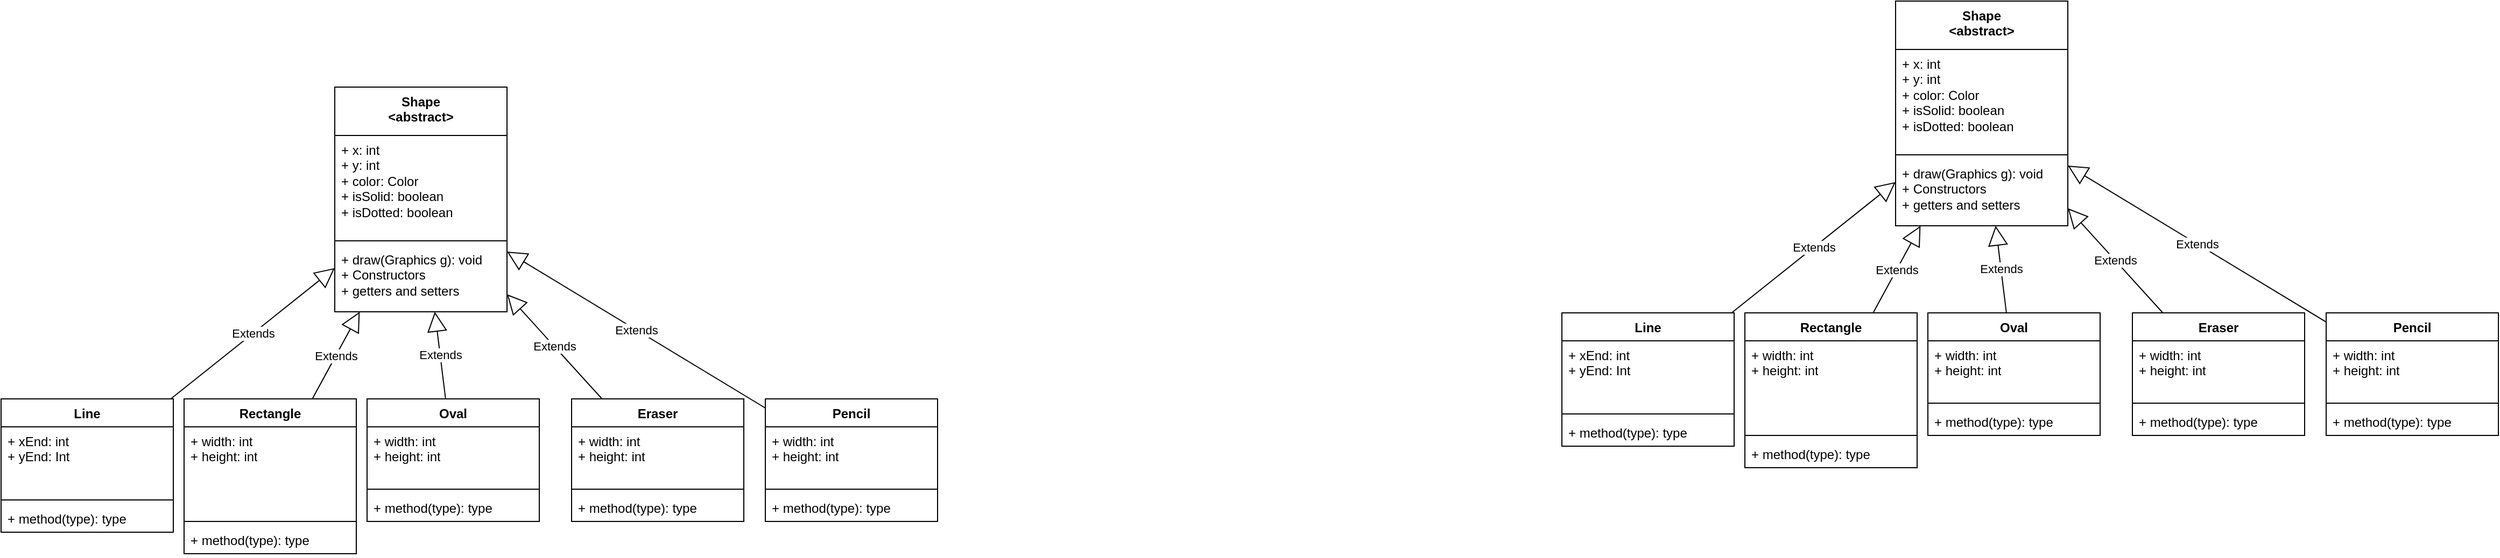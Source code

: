 <mxfile version="25.0.2">
  <diagram name="Page-1" id="f0McWEutIcfTC0DnxFDM">
    <mxGraphModel dx="2933" dy="1398" grid="1" gridSize="10" guides="1" tooltips="1" connect="1" arrows="1" fold="1" page="1" pageScale="1" pageWidth="600" pageHeight="400" math="0" shadow="0">
      <root>
        <mxCell id="0" />
        <mxCell id="1" parent="0" />
        <mxCell id="Ogf62mbJJq2IxBiwx_k2-1" value="Shape&lt;div&gt;&amp;lt;abstract&amp;gt;&lt;/div&gt;" style="swimlane;fontStyle=1;align=center;verticalAlign=top;childLayout=stackLayout;horizontal=1;startSize=45;horizontalStack=0;resizeParent=1;resizeParentMax=0;resizeLast=0;collapsible=1;marginBottom=0;whiteSpace=wrap;html=1;" vertex="1" parent="1">
          <mxGeometry x="260" y="110" width="160" height="209" as="geometry" />
        </mxCell>
        <mxCell id="Ogf62mbJJq2IxBiwx_k2-2" value="+ x: int&lt;div&gt;+ y: int&lt;/div&gt;&lt;div&gt;+ color: Color&lt;/div&gt;&lt;div&gt;+ isSolid: boolean&lt;/div&gt;&lt;div&gt;+ isDotted: boolean&lt;/div&gt;" style="text;strokeColor=none;fillColor=none;align=left;verticalAlign=top;spacingLeft=4;spacingRight=4;overflow=hidden;rotatable=0;points=[[0,0.5],[1,0.5]];portConstraint=eastwest;whiteSpace=wrap;html=1;" vertex="1" parent="Ogf62mbJJq2IxBiwx_k2-1">
          <mxGeometry y="45" width="160" height="94" as="geometry" />
        </mxCell>
        <mxCell id="Ogf62mbJJq2IxBiwx_k2-3" value="" style="line;strokeWidth=1;fillColor=none;align=left;verticalAlign=middle;spacingTop=-1;spacingLeft=3;spacingRight=3;rotatable=0;labelPosition=right;points=[];portConstraint=eastwest;strokeColor=inherit;" vertex="1" parent="Ogf62mbJJq2IxBiwx_k2-1">
          <mxGeometry y="139" width="160" height="8" as="geometry" />
        </mxCell>
        <mxCell id="Ogf62mbJJq2IxBiwx_k2-4" value="+ draw(Graphics g): void&lt;div&gt;+ Constructors&lt;/div&gt;&lt;div&gt;+ getters and setters&lt;/div&gt;" style="text;strokeColor=none;fillColor=none;align=left;verticalAlign=top;spacingLeft=4;spacingRight=4;overflow=hidden;rotatable=0;points=[[0,0.5],[1,0.5]];portConstraint=eastwest;whiteSpace=wrap;html=1;" vertex="1" parent="Ogf62mbJJq2IxBiwx_k2-1">
          <mxGeometry y="147" width="160" height="62" as="geometry" />
        </mxCell>
        <mxCell id="Ogf62mbJJq2IxBiwx_k2-5" value="Line" style="swimlane;fontStyle=1;align=center;verticalAlign=top;childLayout=stackLayout;horizontal=1;startSize=26;horizontalStack=0;resizeParent=1;resizeParentMax=0;resizeLast=0;collapsible=1;marginBottom=0;whiteSpace=wrap;html=1;" vertex="1" parent="1">
          <mxGeometry x="-50" y="400" width="160" height="124" as="geometry" />
        </mxCell>
        <mxCell id="Ogf62mbJJq2IxBiwx_k2-6" value="+ xEnd: int&lt;div&gt;+ yEnd: Int&lt;/div&gt;" style="text;strokeColor=none;fillColor=none;align=left;verticalAlign=top;spacingLeft=4;spacingRight=4;overflow=hidden;rotatable=0;points=[[0,0.5],[1,0.5]];portConstraint=eastwest;whiteSpace=wrap;html=1;" vertex="1" parent="Ogf62mbJJq2IxBiwx_k2-5">
          <mxGeometry y="26" width="160" height="64" as="geometry" />
        </mxCell>
        <mxCell id="Ogf62mbJJq2IxBiwx_k2-7" value="" style="line;strokeWidth=1;fillColor=none;align=left;verticalAlign=middle;spacingTop=-1;spacingLeft=3;spacingRight=3;rotatable=0;labelPosition=right;points=[];portConstraint=eastwest;strokeColor=inherit;" vertex="1" parent="Ogf62mbJJq2IxBiwx_k2-5">
          <mxGeometry y="90" width="160" height="8" as="geometry" />
        </mxCell>
        <mxCell id="Ogf62mbJJq2IxBiwx_k2-8" value="+ method(type): type" style="text;strokeColor=none;fillColor=none;align=left;verticalAlign=top;spacingLeft=4;spacingRight=4;overflow=hidden;rotatable=0;points=[[0,0.5],[1,0.5]];portConstraint=eastwest;whiteSpace=wrap;html=1;" vertex="1" parent="Ogf62mbJJq2IxBiwx_k2-5">
          <mxGeometry y="98" width="160" height="26" as="geometry" />
        </mxCell>
        <mxCell id="Ogf62mbJJq2IxBiwx_k2-9" value="Rectangle" style="swimlane;fontStyle=1;align=center;verticalAlign=top;childLayout=stackLayout;horizontal=1;startSize=26;horizontalStack=0;resizeParent=1;resizeParentMax=0;resizeLast=0;collapsible=1;marginBottom=0;whiteSpace=wrap;html=1;" vertex="1" parent="1">
          <mxGeometry x="120" y="400" width="160" height="144" as="geometry" />
        </mxCell>
        <mxCell id="Ogf62mbJJq2IxBiwx_k2-10" value="+ width: int&lt;div&gt;+ height: int&lt;/div&gt;" style="text;strokeColor=none;fillColor=none;align=left;verticalAlign=top;spacingLeft=4;spacingRight=4;overflow=hidden;rotatable=0;points=[[0,0.5],[1,0.5]];portConstraint=eastwest;whiteSpace=wrap;html=1;" vertex="1" parent="Ogf62mbJJq2IxBiwx_k2-9">
          <mxGeometry y="26" width="160" height="84" as="geometry" />
        </mxCell>
        <mxCell id="Ogf62mbJJq2IxBiwx_k2-11" value="" style="line;strokeWidth=1;fillColor=none;align=left;verticalAlign=middle;spacingTop=-1;spacingLeft=3;spacingRight=3;rotatable=0;labelPosition=right;points=[];portConstraint=eastwest;strokeColor=inherit;" vertex="1" parent="Ogf62mbJJq2IxBiwx_k2-9">
          <mxGeometry y="110" width="160" height="8" as="geometry" />
        </mxCell>
        <mxCell id="Ogf62mbJJq2IxBiwx_k2-12" value="+ method(type): type" style="text;strokeColor=none;fillColor=none;align=left;verticalAlign=top;spacingLeft=4;spacingRight=4;overflow=hidden;rotatable=0;points=[[0,0.5],[1,0.5]];portConstraint=eastwest;whiteSpace=wrap;html=1;" vertex="1" parent="Ogf62mbJJq2IxBiwx_k2-9">
          <mxGeometry y="118" width="160" height="26" as="geometry" />
        </mxCell>
        <mxCell id="Ogf62mbJJq2IxBiwx_k2-13" value="Oval" style="swimlane;fontStyle=1;align=center;verticalAlign=top;childLayout=stackLayout;horizontal=1;startSize=26;horizontalStack=0;resizeParent=1;resizeParentMax=0;resizeLast=0;collapsible=1;marginBottom=0;whiteSpace=wrap;html=1;" vertex="1" parent="1">
          <mxGeometry x="290" y="400" width="160" height="114" as="geometry" />
        </mxCell>
        <mxCell id="Ogf62mbJJq2IxBiwx_k2-14" value="+ width: int&lt;div&gt;+ height: int&lt;/div&gt;" style="text;strokeColor=none;fillColor=none;align=left;verticalAlign=top;spacingLeft=4;spacingRight=4;overflow=hidden;rotatable=0;points=[[0,0.5],[1,0.5]];portConstraint=eastwest;whiteSpace=wrap;html=1;" vertex="1" parent="Ogf62mbJJq2IxBiwx_k2-13">
          <mxGeometry y="26" width="160" height="54" as="geometry" />
        </mxCell>
        <mxCell id="Ogf62mbJJq2IxBiwx_k2-15" value="" style="line;strokeWidth=1;fillColor=none;align=left;verticalAlign=middle;spacingTop=-1;spacingLeft=3;spacingRight=3;rotatable=0;labelPosition=right;points=[];portConstraint=eastwest;strokeColor=inherit;" vertex="1" parent="Ogf62mbJJq2IxBiwx_k2-13">
          <mxGeometry y="80" width="160" height="8" as="geometry" />
        </mxCell>
        <mxCell id="Ogf62mbJJq2IxBiwx_k2-16" value="+ method(type): type" style="text;strokeColor=none;fillColor=none;align=left;verticalAlign=top;spacingLeft=4;spacingRight=4;overflow=hidden;rotatable=0;points=[[0,0.5],[1,0.5]];portConstraint=eastwest;whiteSpace=wrap;html=1;" vertex="1" parent="Ogf62mbJJq2IxBiwx_k2-13">
          <mxGeometry y="88" width="160" height="26" as="geometry" />
        </mxCell>
        <mxCell id="Ogf62mbJJq2IxBiwx_k2-17" value="Eraser" style="swimlane;fontStyle=1;align=center;verticalAlign=top;childLayout=stackLayout;horizontal=1;startSize=26;horizontalStack=0;resizeParent=1;resizeParentMax=0;resizeLast=0;collapsible=1;marginBottom=0;whiteSpace=wrap;html=1;" vertex="1" parent="1">
          <mxGeometry x="480" y="400" width="160" height="114" as="geometry" />
        </mxCell>
        <mxCell id="Ogf62mbJJq2IxBiwx_k2-18" value="+ width: int&lt;div&gt;+ height: int&lt;/div&gt;" style="text;strokeColor=none;fillColor=none;align=left;verticalAlign=top;spacingLeft=4;spacingRight=4;overflow=hidden;rotatable=0;points=[[0,0.5],[1,0.5]];portConstraint=eastwest;whiteSpace=wrap;html=1;" vertex="1" parent="Ogf62mbJJq2IxBiwx_k2-17">
          <mxGeometry y="26" width="160" height="54" as="geometry" />
        </mxCell>
        <mxCell id="Ogf62mbJJq2IxBiwx_k2-19" value="" style="line;strokeWidth=1;fillColor=none;align=left;verticalAlign=middle;spacingTop=-1;spacingLeft=3;spacingRight=3;rotatable=0;labelPosition=right;points=[];portConstraint=eastwest;strokeColor=inherit;" vertex="1" parent="Ogf62mbJJq2IxBiwx_k2-17">
          <mxGeometry y="80" width="160" height="8" as="geometry" />
        </mxCell>
        <mxCell id="Ogf62mbJJq2IxBiwx_k2-20" value="+ method(type): type" style="text;strokeColor=none;fillColor=none;align=left;verticalAlign=top;spacingLeft=4;spacingRight=4;overflow=hidden;rotatable=0;points=[[0,0.5],[1,0.5]];portConstraint=eastwest;whiteSpace=wrap;html=1;" vertex="1" parent="Ogf62mbJJq2IxBiwx_k2-17">
          <mxGeometry y="88" width="160" height="26" as="geometry" />
        </mxCell>
        <mxCell id="Ogf62mbJJq2IxBiwx_k2-21" value="Pencil" style="swimlane;fontStyle=1;align=center;verticalAlign=top;childLayout=stackLayout;horizontal=1;startSize=26;horizontalStack=0;resizeParent=1;resizeParentMax=0;resizeLast=0;collapsible=1;marginBottom=0;whiteSpace=wrap;html=1;" vertex="1" parent="1">
          <mxGeometry x="660" y="400" width="160" height="114" as="geometry" />
        </mxCell>
        <mxCell id="Ogf62mbJJq2IxBiwx_k2-22" value="+ width: int&lt;div&gt;+ height: int&lt;/div&gt;" style="text;strokeColor=none;fillColor=none;align=left;verticalAlign=top;spacingLeft=4;spacingRight=4;overflow=hidden;rotatable=0;points=[[0,0.5],[1,0.5]];portConstraint=eastwest;whiteSpace=wrap;html=1;" vertex="1" parent="Ogf62mbJJq2IxBiwx_k2-21">
          <mxGeometry y="26" width="160" height="54" as="geometry" />
        </mxCell>
        <mxCell id="Ogf62mbJJq2IxBiwx_k2-23" value="" style="line;strokeWidth=1;fillColor=none;align=left;verticalAlign=middle;spacingTop=-1;spacingLeft=3;spacingRight=3;rotatable=0;labelPosition=right;points=[];portConstraint=eastwest;strokeColor=inherit;" vertex="1" parent="Ogf62mbJJq2IxBiwx_k2-21">
          <mxGeometry y="80" width="160" height="8" as="geometry" />
        </mxCell>
        <mxCell id="Ogf62mbJJq2IxBiwx_k2-24" value="+ method(type): type" style="text;strokeColor=none;fillColor=none;align=left;verticalAlign=top;spacingLeft=4;spacingRight=4;overflow=hidden;rotatable=0;points=[[0,0.5],[1,0.5]];portConstraint=eastwest;whiteSpace=wrap;html=1;" vertex="1" parent="Ogf62mbJJq2IxBiwx_k2-21">
          <mxGeometry y="88" width="160" height="26" as="geometry" />
        </mxCell>
        <mxCell id="Ogf62mbJJq2IxBiwx_k2-25" value="Extends" style="endArrow=block;endSize=16;endFill=0;html=1;rounded=0;" edge="1" parent="1" source="Ogf62mbJJq2IxBiwx_k2-5" target="Ogf62mbJJq2IxBiwx_k2-1">
          <mxGeometry width="160" relative="1" as="geometry">
            <mxPoint x="100" y="330" as="sourcePoint" />
            <mxPoint x="260" y="330" as="targetPoint" />
          </mxGeometry>
        </mxCell>
        <mxCell id="Ogf62mbJJq2IxBiwx_k2-26" value="Extends" style="endArrow=block;endSize=16;endFill=0;html=1;rounded=0;" edge="1" parent="1" source="Ogf62mbJJq2IxBiwx_k2-9" target="Ogf62mbJJq2IxBiwx_k2-1">
          <mxGeometry width="160" relative="1" as="geometry">
            <mxPoint x="268" y="410" as="sourcePoint" />
            <mxPoint x="304" y="329" as="targetPoint" />
          </mxGeometry>
        </mxCell>
        <mxCell id="Ogf62mbJJq2IxBiwx_k2-27" value="Extends" style="endArrow=block;endSize=16;endFill=0;html=1;rounded=0;" edge="1" parent="1" source="Ogf62mbJJq2IxBiwx_k2-13" target="Ogf62mbJJq2IxBiwx_k2-1">
          <mxGeometry width="160" relative="1" as="geometry">
            <mxPoint x="393" y="410" as="sourcePoint" />
            <mxPoint x="374" y="329" as="targetPoint" />
          </mxGeometry>
        </mxCell>
        <mxCell id="Ogf62mbJJq2IxBiwx_k2-28" value="Extends" style="endArrow=block;endSize=16;endFill=0;html=1;rounded=0;" edge="1" parent="1" source="Ogf62mbJJq2IxBiwx_k2-17" target="Ogf62mbJJq2IxBiwx_k2-1">
          <mxGeometry width="160" relative="1" as="geometry">
            <mxPoint x="526" y="358" as="sourcePoint" />
            <mxPoint x="430" y="257" as="targetPoint" />
          </mxGeometry>
        </mxCell>
        <mxCell id="Ogf62mbJJq2IxBiwx_k2-29" value="Extends" style="endArrow=block;endSize=16;endFill=0;html=1;rounded=0;" edge="1" parent="1" source="Ogf62mbJJq2IxBiwx_k2-21" target="Ogf62mbJJq2IxBiwx_k2-1">
          <mxGeometry width="160" relative="1" as="geometry">
            <mxPoint x="690" y="421" as="sourcePoint" />
            <mxPoint x="430" y="271" as="targetPoint" />
          </mxGeometry>
        </mxCell>
        <mxCell id="Ogf62mbJJq2IxBiwx_k2-34" value="Shape&lt;div&gt;&amp;lt;abstract&amp;gt;&lt;/div&gt;" style="swimlane;fontStyle=1;align=center;verticalAlign=top;childLayout=stackLayout;horizontal=1;startSize=45;horizontalStack=0;resizeParent=1;resizeParentMax=0;resizeLast=0;collapsible=1;marginBottom=0;whiteSpace=wrap;html=1;" vertex="1" parent="1">
          <mxGeometry x="1710" y="30" width="160" height="209" as="geometry" />
        </mxCell>
        <mxCell id="Ogf62mbJJq2IxBiwx_k2-35" value="+ x: int&lt;div&gt;+ y: int&lt;/div&gt;&lt;div&gt;+ color: Color&lt;/div&gt;&lt;div&gt;+ isSolid: boolean&lt;/div&gt;&lt;div&gt;+ isDotted: boolean&lt;/div&gt;" style="text;strokeColor=none;fillColor=none;align=left;verticalAlign=top;spacingLeft=4;spacingRight=4;overflow=hidden;rotatable=0;points=[[0,0.5],[1,0.5]];portConstraint=eastwest;whiteSpace=wrap;html=1;" vertex="1" parent="Ogf62mbJJq2IxBiwx_k2-34">
          <mxGeometry y="45" width="160" height="94" as="geometry" />
        </mxCell>
        <mxCell id="Ogf62mbJJq2IxBiwx_k2-36" value="" style="line;strokeWidth=1;fillColor=none;align=left;verticalAlign=middle;spacingTop=-1;spacingLeft=3;spacingRight=3;rotatable=0;labelPosition=right;points=[];portConstraint=eastwest;strokeColor=inherit;" vertex="1" parent="Ogf62mbJJq2IxBiwx_k2-34">
          <mxGeometry y="139" width="160" height="8" as="geometry" />
        </mxCell>
        <mxCell id="Ogf62mbJJq2IxBiwx_k2-37" value="+ draw(Graphics g): void&lt;div&gt;+ Constructors&lt;/div&gt;&lt;div&gt;+ getters and setters&lt;/div&gt;" style="text;strokeColor=none;fillColor=none;align=left;verticalAlign=top;spacingLeft=4;spacingRight=4;overflow=hidden;rotatable=0;points=[[0,0.5],[1,0.5]];portConstraint=eastwest;whiteSpace=wrap;html=1;" vertex="1" parent="Ogf62mbJJq2IxBiwx_k2-34">
          <mxGeometry y="147" width="160" height="62" as="geometry" />
        </mxCell>
        <mxCell id="Ogf62mbJJq2IxBiwx_k2-38" value="Line" style="swimlane;fontStyle=1;align=center;verticalAlign=top;childLayout=stackLayout;horizontal=1;startSize=26;horizontalStack=0;resizeParent=1;resizeParentMax=0;resizeLast=0;collapsible=1;marginBottom=0;whiteSpace=wrap;html=1;" vertex="1" parent="1">
          <mxGeometry x="1400" y="320" width="160" height="124" as="geometry" />
        </mxCell>
        <mxCell id="Ogf62mbJJq2IxBiwx_k2-39" value="+ xEnd: int&lt;div&gt;+ yEnd: Int&lt;/div&gt;" style="text;strokeColor=none;fillColor=none;align=left;verticalAlign=top;spacingLeft=4;spacingRight=4;overflow=hidden;rotatable=0;points=[[0,0.5],[1,0.5]];portConstraint=eastwest;whiteSpace=wrap;html=1;" vertex="1" parent="Ogf62mbJJq2IxBiwx_k2-38">
          <mxGeometry y="26" width="160" height="64" as="geometry" />
        </mxCell>
        <mxCell id="Ogf62mbJJq2IxBiwx_k2-40" value="" style="line;strokeWidth=1;fillColor=none;align=left;verticalAlign=middle;spacingTop=-1;spacingLeft=3;spacingRight=3;rotatable=0;labelPosition=right;points=[];portConstraint=eastwest;strokeColor=inherit;" vertex="1" parent="Ogf62mbJJq2IxBiwx_k2-38">
          <mxGeometry y="90" width="160" height="8" as="geometry" />
        </mxCell>
        <mxCell id="Ogf62mbJJq2IxBiwx_k2-41" value="+ method(type): type" style="text;strokeColor=none;fillColor=none;align=left;verticalAlign=top;spacingLeft=4;spacingRight=4;overflow=hidden;rotatable=0;points=[[0,0.5],[1,0.5]];portConstraint=eastwest;whiteSpace=wrap;html=1;" vertex="1" parent="Ogf62mbJJq2IxBiwx_k2-38">
          <mxGeometry y="98" width="160" height="26" as="geometry" />
        </mxCell>
        <mxCell id="Ogf62mbJJq2IxBiwx_k2-42" value="Rectangle" style="swimlane;fontStyle=1;align=center;verticalAlign=top;childLayout=stackLayout;horizontal=1;startSize=26;horizontalStack=0;resizeParent=1;resizeParentMax=0;resizeLast=0;collapsible=1;marginBottom=0;whiteSpace=wrap;html=1;" vertex="1" parent="1">
          <mxGeometry x="1570" y="320" width="160" height="144" as="geometry" />
        </mxCell>
        <mxCell id="Ogf62mbJJq2IxBiwx_k2-43" value="+ width: int&lt;div&gt;+ height: int&lt;/div&gt;" style="text;strokeColor=none;fillColor=none;align=left;verticalAlign=top;spacingLeft=4;spacingRight=4;overflow=hidden;rotatable=0;points=[[0,0.5],[1,0.5]];portConstraint=eastwest;whiteSpace=wrap;html=1;" vertex="1" parent="Ogf62mbJJq2IxBiwx_k2-42">
          <mxGeometry y="26" width="160" height="84" as="geometry" />
        </mxCell>
        <mxCell id="Ogf62mbJJq2IxBiwx_k2-44" value="" style="line;strokeWidth=1;fillColor=none;align=left;verticalAlign=middle;spacingTop=-1;spacingLeft=3;spacingRight=3;rotatable=0;labelPosition=right;points=[];portConstraint=eastwest;strokeColor=inherit;" vertex="1" parent="Ogf62mbJJq2IxBiwx_k2-42">
          <mxGeometry y="110" width="160" height="8" as="geometry" />
        </mxCell>
        <mxCell id="Ogf62mbJJq2IxBiwx_k2-45" value="+ method(type): type" style="text;strokeColor=none;fillColor=none;align=left;verticalAlign=top;spacingLeft=4;spacingRight=4;overflow=hidden;rotatable=0;points=[[0,0.5],[1,0.5]];portConstraint=eastwest;whiteSpace=wrap;html=1;" vertex="1" parent="Ogf62mbJJq2IxBiwx_k2-42">
          <mxGeometry y="118" width="160" height="26" as="geometry" />
        </mxCell>
        <mxCell id="Ogf62mbJJq2IxBiwx_k2-46" value="Oval" style="swimlane;fontStyle=1;align=center;verticalAlign=top;childLayout=stackLayout;horizontal=1;startSize=26;horizontalStack=0;resizeParent=1;resizeParentMax=0;resizeLast=0;collapsible=1;marginBottom=0;whiteSpace=wrap;html=1;" vertex="1" parent="1">
          <mxGeometry x="1740" y="320" width="160" height="114" as="geometry" />
        </mxCell>
        <mxCell id="Ogf62mbJJq2IxBiwx_k2-47" value="+ width: int&lt;div&gt;+ height: int&lt;/div&gt;" style="text;strokeColor=none;fillColor=none;align=left;verticalAlign=top;spacingLeft=4;spacingRight=4;overflow=hidden;rotatable=0;points=[[0,0.5],[1,0.5]];portConstraint=eastwest;whiteSpace=wrap;html=1;" vertex="1" parent="Ogf62mbJJq2IxBiwx_k2-46">
          <mxGeometry y="26" width="160" height="54" as="geometry" />
        </mxCell>
        <mxCell id="Ogf62mbJJq2IxBiwx_k2-48" value="" style="line;strokeWidth=1;fillColor=none;align=left;verticalAlign=middle;spacingTop=-1;spacingLeft=3;spacingRight=3;rotatable=0;labelPosition=right;points=[];portConstraint=eastwest;strokeColor=inherit;" vertex="1" parent="Ogf62mbJJq2IxBiwx_k2-46">
          <mxGeometry y="80" width="160" height="8" as="geometry" />
        </mxCell>
        <mxCell id="Ogf62mbJJq2IxBiwx_k2-49" value="+ method(type): type" style="text;strokeColor=none;fillColor=none;align=left;verticalAlign=top;spacingLeft=4;spacingRight=4;overflow=hidden;rotatable=0;points=[[0,0.5],[1,0.5]];portConstraint=eastwest;whiteSpace=wrap;html=1;" vertex="1" parent="Ogf62mbJJq2IxBiwx_k2-46">
          <mxGeometry y="88" width="160" height="26" as="geometry" />
        </mxCell>
        <mxCell id="Ogf62mbJJq2IxBiwx_k2-50" value="Eraser" style="swimlane;fontStyle=1;align=center;verticalAlign=top;childLayout=stackLayout;horizontal=1;startSize=26;horizontalStack=0;resizeParent=1;resizeParentMax=0;resizeLast=0;collapsible=1;marginBottom=0;whiteSpace=wrap;html=1;" vertex="1" parent="1">
          <mxGeometry x="1930" y="320" width="160" height="114" as="geometry" />
        </mxCell>
        <mxCell id="Ogf62mbJJq2IxBiwx_k2-51" value="+ width: int&lt;div&gt;+ height: int&lt;/div&gt;" style="text;strokeColor=none;fillColor=none;align=left;verticalAlign=top;spacingLeft=4;spacingRight=4;overflow=hidden;rotatable=0;points=[[0,0.5],[1,0.5]];portConstraint=eastwest;whiteSpace=wrap;html=1;" vertex="1" parent="Ogf62mbJJq2IxBiwx_k2-50">
          <mxGeometry y="26" width="160" height="54" as="geometry" />
        </mxCell>
        <mxCell id="Ogf62mbJJq2IxBiwx_k2-52" value="" style="line;strokeWidth=1;fillColor=none;align=left;verticalAlign=middle;spacingTop=-1;spacingLeft=3;spacingRight=3;rotatable=0;labelPosition=right;points=[];portConstraint=eastwest;strokeColor=inherit;" vertex="1" parent="Ogf62mbJJq2IxBiwx_k2-50">
          <mxGeometry y="80" width="160" height="8" as="geometry" />
        </mxCell>
        <mxCell id="Ogf62mbJJq2IxBiwx_k2-53" value="+ method(type): type" style="text;strokeColor=none;fillColor=none;align=left;verticalAlign=top;spacingLeft=4;spacingRight=4;overflow=hidden;rotatable=0;points=[[0,0.5],[1,0.5]];portConstraint=eastwest;whiteSpace=wrap;html=1;" vertex="1" parent="Ogf62mbJJq2IxBiwx_k2-50">
          <mxGeometry y="88" width="160" height="26" as="geometry" />
        </mxCell>
        <mxCell id="Ogf62mbJJq2IxBiwx_k2-54" value="Pencil" style="swimlane;fontStyle=1;align=center;verticalAlign=top;childLayout=stackLayout;horizontal=1;startSize=26;horizontalStack=0;resizeParent=1;resizeParentMax=0;resizeLast=0;collapsible=1;marginBottom=0;whiteSpace=wrap;html=1;" vertex="1" parent="1">
          <mxGeometry x="2110" y="320" width="160" height="114" as="geometry" />
        </mxCell>
        <mxCell id="Ogf62mbJJq2IxBiwx_k2-55" value="+ width: int&lt;div&gt;+ height: int&lt;/div&gt;" style="text;strokeColor=none;fillColor=none;align=left;verticalAlign=top;spacingLeft=4;spacingRight=4;overflow=hidden;rotatable=0;points=[[0,0.5],[1,0.5]];portConstraint=eastwest;whiteSpace=wrap;html=1;" vertex="1" parent="Ogf62mbJJq2IxBiwx_k2-54">
          <mxGeometry y="26" width="160" height="54" as="geometry" />
        </mxCell>
        <mxCell id="Ogf62mbJJq2IxBiwx_k2-56" value="" style="line;strokeWidth=1;fillColor=none;align=left;verticalAlign=middle;spacingTop=-1;spacingLeft=3;spacingRight=3;rotatable=0;labelPosition=right;points=[];portConstraint=eastwest;strokeColor=inherit;" vertex="1" parent="Ogf62mbJJq2IxBiwx_k2-54">
          <mxGeometry y="80" width="160" height="8" as="geometry" />
        </mxCell>
        <mxCell id="Ogf62mbJJq2IxBiwx_k2-57" value="+ method(type): type" style="text;strokeColor=none;fillColor=none;align=left;verticalAlign=top;spacingLeft=4;spacingRight=4;overflow=hidden;rotatable=0;points=[[0,0.5],[1,0.5]];portConstraint=eastwest;whiteSpace=wrap;html=1;" vertex="1" parent="Ogf62mbJJq2IxBiwx_k2-54">
          <mxGeometry y="88" width="160" height="26" as="geometry" />
        </mxCell>
        <mxCell id="Ogf62mbJJq2IxBiwx_k2-58" value="Extends" style="endArrow=block;endSize=16;endFill=0;html=1;rounded=0;" edge="1" parent="1" source="Ogf62mbJJq2IxBiwx_k2-38" target="Ogf62mbJJq2IxBiwx_k2-34">
          <mxGeometry width="160" relative="1" as="geometry">
            <mxPoint x="1550" y="250" as="sourcePoint" />
            <mxPoint x="1710" y="250" as="targetPoint" />
          </mxGeometry>
        </mxCell>
        <mxCell id="Ogf62mbJJq2IxBiwx_k2-59" value="Extends" style="endArrow=block;endSize=16;endFill=0;html=1;rounded=0;" edge="1" parent="1" source="Ogf62mbJJq2IxBiwx_k2-42" target="Ogf62mbJJq2IxBiwx_k2-34">
          <mxGeometry width="160" relative="1" as="geometry">
            <mxPoint x="1718" y="330" as="sourcePoint" />
            <mxPoint x="1754" y="249" as="targetPoint" />
          </mxGeometry>
        </mxCell>
        <mxCell id="Ogf62mbJJq2IxBiwx_k2-60" value="Extends" style="endArrow=block;endSize=16;endFill=0;html=1;rounded=0;" edge="1" parent="1" source="Ogf62mbJJq2IxBiwx_k2-46" target="Ogf62mbJJq2IxBiwx_k2-34">
          <mxGeometry width="160" relative="1" as="geometry">
            <mxPoint x="1843" y="330" as="sourcePoint" />
            <mxPoint x="1824" y="249" as="targetPoint" />
          </mxGeometry>
        </mxCell>
        <mxCell id="Ogf62mbJJq2IxBiwx_k2-61" value="Extends" style="endArrow=block;endSize=16;endFill=0;html=1;rounded=0;" edge="1" parent="1" source="Ogf62mbJJq2IxBiwx_k2-50" target="Ogf62mbJJq2IxBiwx_k2-34">
          <mxGeometry width="160" relative="1" as="geometry">
            <mxPoint x="1976" y="278" as="sourcePoint" />
            <mxPoint x="1880" y="177" as="targetPoint" />
          </mxGeometry>
        </mxCell>
        <mxCell id="Ogf62mbJJq2IxBiwx_k2-62" value="Extends" style="endArrow=block;endSize=16;endFill=0;html=1;rounded=0;" edge="1" parent="1" source="Ogf62mbJJq2IxBiwx_k2-54" target="Ogf62mbJJq2IxBiwx_k2-34">
          <mxGeometry width="160" relative="1" as="geometry">
            <mxPoint x="2140" y="341" as="sourcePoint" />
            <mxPoint x="1880" y="191" as="targetPoint" />
          </mxGeometry>
        </mxCell>
      </root>
    </mxGraphModel>
  </diagram>
</mxfile>
